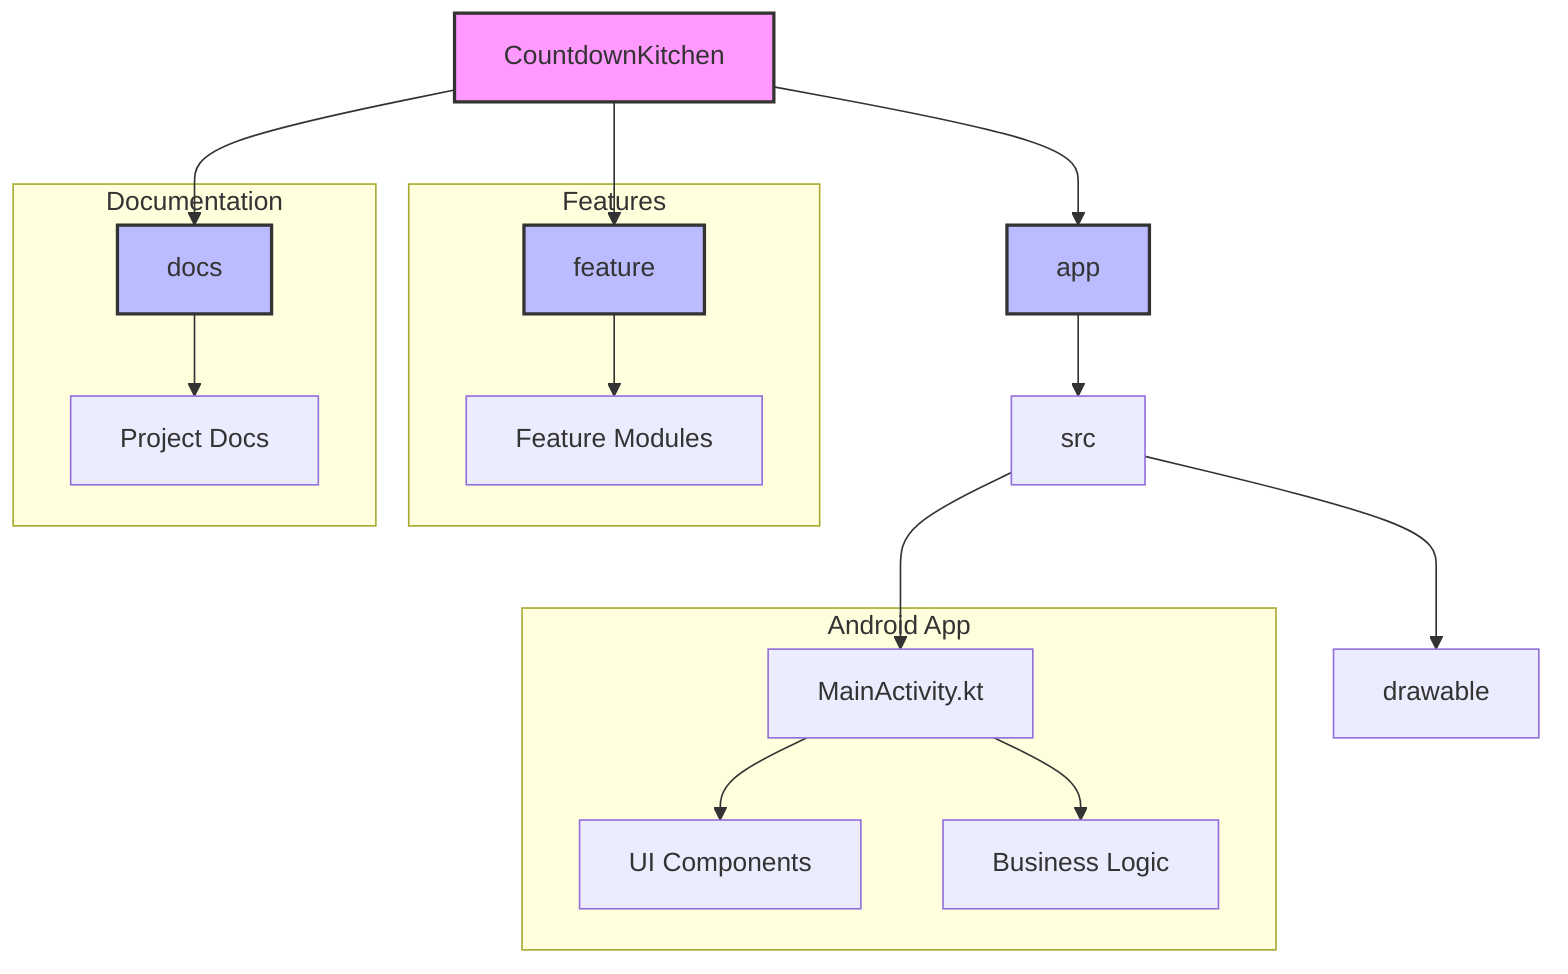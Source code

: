 graph TD
    A[CountdownKitchen] --> B[app]
    A --> C[feature]
    A --> D[docs]
    
    B --> E[src]
    E --> F[MainActivity.kt]
    E --> G[drawable]
    
    subgraph Android App
        F --> H[UI Components]
        F --> I[Business Logic]
    end
    
    subgraph Features
        C --> J[Feature Modules]
    end
    
    subgraph Documentation
        D --> K[Project Docs]
    end
    
    style A fill:#f9f,stroke:#333,stroke-width:2px
    style B fill:#bbf,stroke:#333,stroke-width:2px
    style C fill:#bbf,stroke:#333,stroke-width:2px
    style D fill:#bbf,stroke:#333,stroke-width:2px